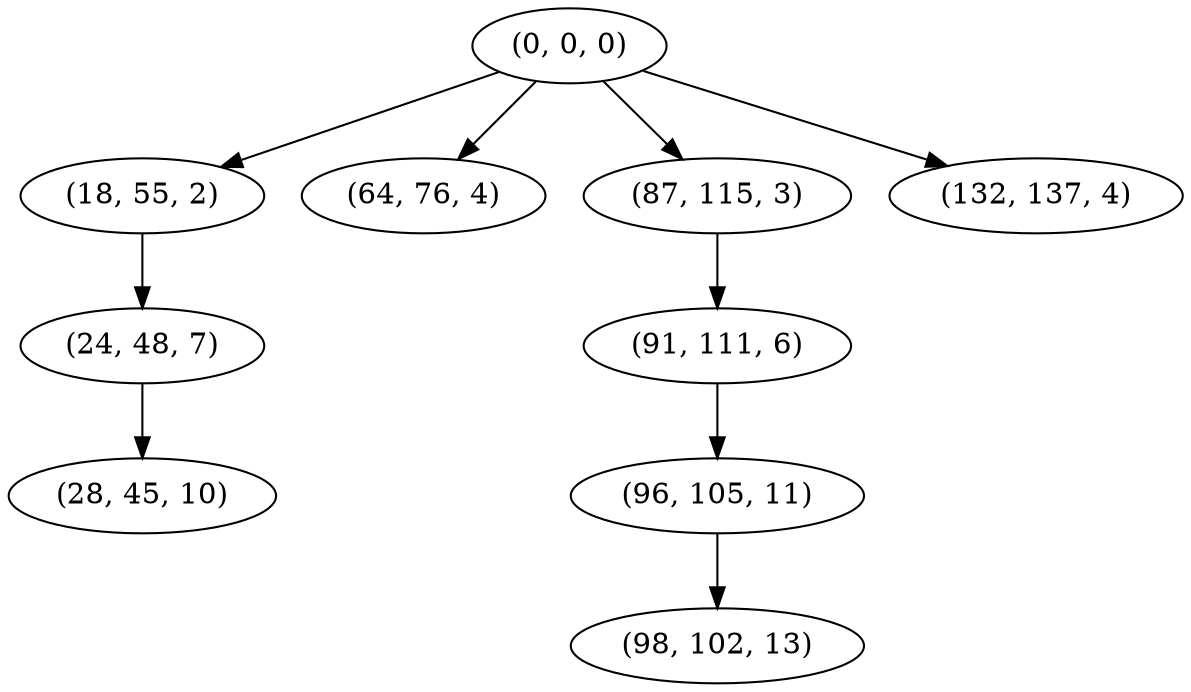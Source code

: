 digraph tree {
    "(0, 0, 0)";
    "(18, 55, 2)";
    "(24, 48, 7)";
    "(28, 45, 10)";
    "(64, 76, 4)";
    "(87, 115, 3)";
    "(91, 111, 6)";
    "(96, 105, 11)";
    "(98, 102, 13)";
    "(132, 137, 4)";
    "(0, 0, 0)" -> "(18, 55, 2)";
    "(0, 0, 0)" -> "(64, 76, 4)";
    "(0, 0, 0)" -> "(87, 115, 3)";
    "(0, 0, 0)" -> "(132, 137, 4)";
    "(18, 55, 2)" -> "(24, 48, 7)";
    "(24, 48, 7)" -> "(28, 45, 10)";
    "(87, 115, 3)" -> "(91, 111, 6)";
    "(91, 111, 6)" -> "(96, 105, 11)";
    "(96, 105, 11)" -> "(98, 102, 13)";
}
